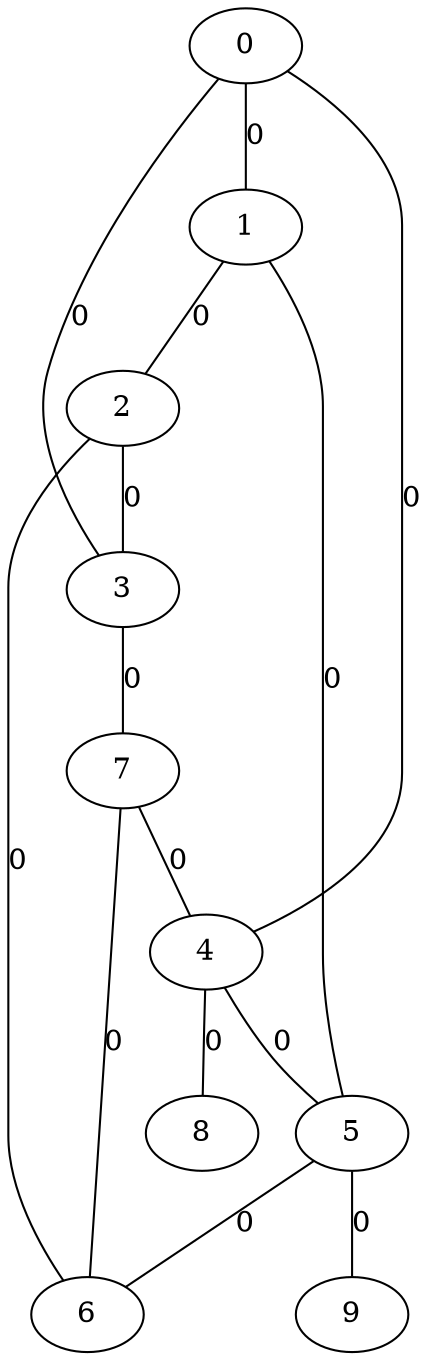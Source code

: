 graph G {
0;
1;
2;
3;
4;
5;
6;
7;
8;
9;
0 -- 1  [label=0];
1 -- 2  [label=0];
2 -- 3  [label=0];
3 -- 0  [label=0];
0 -- 4  [label=0];
1 -- 5  [label=0];
2 -- 6  [label=0];
3 -- 7  [label=0];
4 -- 5  [label=0];
5 -- 6  [label=0];
6 -- 7  [label=0];
7 -- 4  [label=0];
4 -- 8  [label=0];
5 -- 9  [label=0];
}
